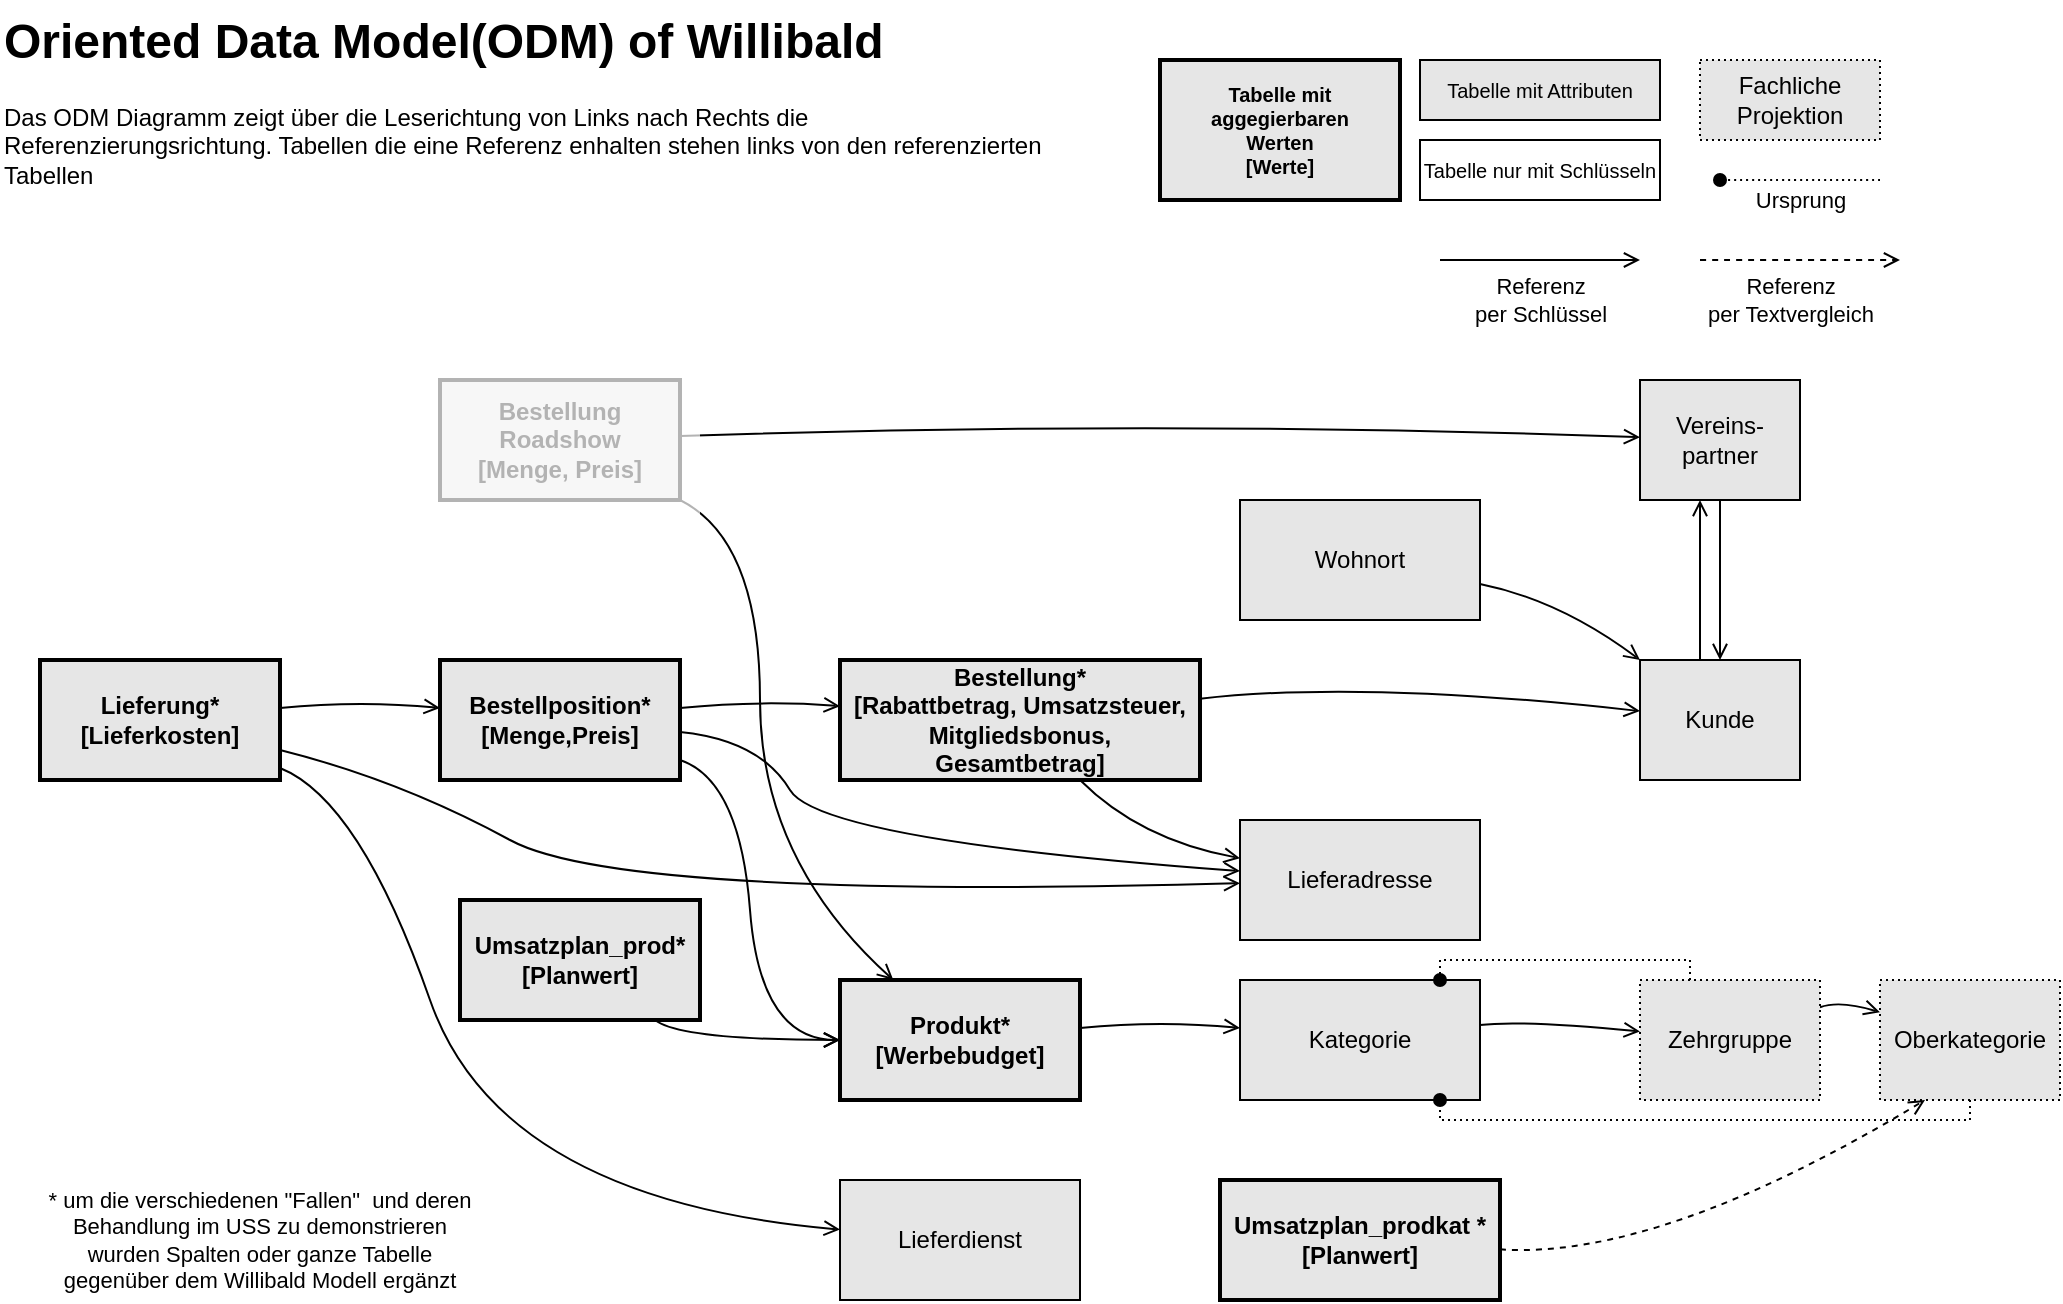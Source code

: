 <mxfile version="25.0.2">
  <diagram name="Seite-1" id="UNef3Qii1UT9GNie3vts">
    <mxGraphModel dx="1372" dy="884" grid="1" gridSize="10" guides="1" tooltips="1" connect="1" arrows="1" fold="1" page="1" pageScale="1" pageWidth="1169" pageHeight="827" math="0" shadow="0">
      <root>
        <mxCell id="0" />
        <mxCell id="1" parent="0" />
        <mxCell id="aQFpdgkCh0J0lMaWyOth-11" style="rounded=0;orthogonalLoop=1;jettySize=auto;html=1;endArrow=open;endFill=0;strokeColor=default;align=center;verticalAlign=middle;fontFamily=Helvetica;fontSize=11;fontColor=default;labelBackgroundColor=default;curved=1;" parent="1" source="aQFpdgkCh0J0lMaWyOth-2" target="aQFpdgkCh0J0lMaWyOth-3" edge="1">
          <mxGeometry relative="1" as="geometry">
            <Array as="points">
              <mxPoint x="400" y="360" />
            </Array>
          </mxGeometry>
        </mxCell>
        <mxCell id="kCippAos352l5dw4Y73j-10" style="shape=connector;rounded=0;orthogonalLoop=1;jettySize=auto;html=1;strokeColor=default;align=center;verticalAlign=middle;fontFamily=Helvetica;fontSize=11;fontColor=default;labelBackgroundColor=default;endArrow=open;endFill=0;curved=1;" parent="1" source="aQFpdgkCh0J0lMaWyOth-2" target="aQFpdgkCh0J0lMaWyOth-7" edge="1">
          <mxGeometry relative="1" as="geometry">
            <Array as="points">
              <mxPoint x="390" y="400" />
              <mxPoint x="400" y="530" />
            </Array>
          </mxGeometry>
        </mxCell>
        <mxCell id="aQFpdgkCh0J0lMaWyOth-2" value="Bestellposition*&lt;div&gt;[Menge,Preis]&lt;/div&gt;" style="rounded=0;whiteSpace=wrap;html=1;shadow=0;glass=0;strokeColor=default;strokeWidth=2;align=center;verticalAlign=middle;fontFamily=Helvetica;fontSize=12;fontColor=default;fontStyle=1;fillColor=#E6E6E6;" parent="1" vertex="1">
          <mxGeometry x="240" y="340" width="120" height="60" as="geometry" />
        </mxCell>
        <mxCell id="kCippAos352l5dw4Y73j-11" style="shape=connector;rounded=0;orthogonalLoop=1;jettySize=auto;html=1;strokeColor=default;align=center;verticalAlign=middle;fontFamily=Helvetica;fontSize=11;fontColor=default;labelBackgroundColor=default;endArrow=open;endFill=0;curved=1;" parent="1" source="aQFpdgkCh0J0lMaWyOth-3" target="aQFpdgkCh0J0lMaWyOth-5" edge="1">
          <mxGeometry relative="1" as="geometry">
            <Array as="points">
              <mxPoint x="590" y="430" />
            </Array>
          </mxGeometry>
        </mxCell>
        <mxCell id="kCippAos352l5dw4Y73j-12" style="shape=connector;rounded=0;orthogonalLoop=1;jettySize=auto;html=1;strokeColor=default;align=center;verticalAlign=middle;fontFamily=Helvetica;fontSize=11;fontColor=default;labelBackgroundColor=default;endArrow=open;endFill=0;curved=1;" parent="1" source="aQFpdgkCh0J0lMaWyOth-3" target="aQFpdgkCh0J0lMaWyOth-6" edge="1">
          <mxGeometry relative="1" as="geometry">
            <Array as="points">
              <mxPoint x="700" y="350" />
            </Array>
          </mxGeometry>
        </mxCell>
        <mxCell id="aQFpdgkCh0J0lMaWyOth-3" value="Bestellung*&lt;div&gt;[Rabattbetrag, Umsatzsteuer,&lt;/div&gt;&lt;div&gt;Mitgliedsbonus,&lt;/div&gt;&lt;div&gt;Gesamtbetrag]&lt;/div&gt;" style="rounded=0;whiteSpace=wrap;html=1;strokeColor=default;align=center;verticalAlign=middle;fontFamily=Helvetica;fontSize=12;fontColor=default;fillColor=#E6E6E6;shadow=0;glass=0;strokeWidth=2;fontStyle=1;" parent="1" vertex="1">
          <mxGeometry x="440" y="340" width="180" height="60" as="geometry" />
        </mxCell>
        <mxCell id="kCippAos352l5dw4Y73j-6" style="rounded=0;orthogonalLoop=1;jettySize=auto;html=1;strokeColor=default;align=center;verticalAlign=middle;fontFamily=Helvetica;fontSize=11;fontColor=default;labelBackgroundColor=default;endArrow=open;endFill=0;curved=1;" parent="1" source="aQFpdgkCh0J0lMaWyOth-4" target="aQFpdgkCh0J0lMaWyOth-2" edge="1">
          <mxGeometry relative="1" as="geometry">
            <Array as="points">
              <mxPoint x="200" y="360" />
            </Array>
          </mxGeometry>
        </mxCell>
        <mxCell id="kCippAos352l5dw4Y73j-9" style="shape=connector;rounded=0;orthogonalLoop=1;jettySize=auto;html=1;strokeColor=default;align=center;verticalAlign=middle;fontFamily=Helvetica;fontSize=11;fontColor=default;labelBackgroundColor=default;endArrow=open;endFill=0;curved=1;" parent="1" source="aQFpdgkCh0J0lMaWyOth-4" target="kCippAos352l5dw4Y73j-7" edge="1">
          <mxGeometry relative="1" as="geometry">
            <Array as="points">
              <mxPoint x="200" y="410" />
              <mxPoint x="270" y="610" />
            </Array>
          </mxGeometry>
        </mxCell>
        <mxCell id="kCippAos352l5dw4Y73j-23" style="shape=connector;rounded=0;orthogonalLoop=1;jettySize=auto;html=1;strokeColor=default;align=center;verticalAlign=middle;fontFamily=Helvetica;fontSize=11;fontColor=default;labelBackgroundColor=default;endArrow=open;endFill=0;curved=1;" parent="1" source="aQFpdgkCh0J0lMaWyOth-4" target="aQFpdgkCh0J0lMaWyOth-5" edge="1">
          <mxGeometry relative="1" as="geometry">
            <Array as="points">
              <mxPoint x="220" y="400" />
              <mxPoint x="330" y="460" />
            </Array>
          </mxGeometry>
        </mxCell>
        <mxCell id="aQFpdgkCh0J0lMaWyOth-4" value="Lieferung*&lt;div&gt;[Lieferkosten]&lt;/div&gt;" style="rounded=0;whiteSpace=wrap;html=1;strokeColor=default;align=center;verticalAlign=middle;fontFamily=Helvetica;fontSize=12;fontColor=default;fillColor=#E6E6E6;shadow=0;glass=0;strokeWidth=2;fontStyle=1;" parent="1" vertex="1">
          <mxGeometry x="40" y="340" width="120" height="60" as="geometry" />
        </mxCell>
        <mxCell id="aQFpdgkCh0J0lMaWyOth-5" value="Lieferadresse" style="rounded=0;whiteSpace=wrap;html=1;strokeColor=default;align=center;verticalAlign=middle;fontFamily=Helvetica;fontSize=12;fontColor=default;fillColor=#E6E6E6;" parent="1" vertex="1">
          <mxGeometry x="640" y="420" width="120" height="60" as="geometry" />
        </mxCell>
        <mxCell id="kCippAos352l5dw4Y73j-14" style="edgeStyle=elbowEdgeStyle;shape=connector;rounded=0;orthogonalLoop=1;jettySize=auto;html=1;strokeColor=default;align=center;verticalAlign=middle;fontFamily=Helvetica;fontSize=11;fontColor=default;labelBackgroundColor=default;endArrow=open;endFill=0;curved=1;" parent="1" source="aQFpdgkCh0J0lMaWyOth-6" target="aQFpdgkCh0J0lMaWyOth-9" edge="1">
          <mxGeometry relative="1" as="geometry">
            <mxPoint x="1050" y="280" as="sourcePoint" />
            <mxPoint x="1050" y="210" as="targetPoint" />
            <Array as="points">
              <mxPoint x="870" y="270" />
            </Array>
          </mxGeometry>
        </mxCell>
        <mxCell id="aQFpdgkCh0J0lMaWyOth-6" value="Kunde" style="rounded=0;whiteSpace=wrap;html=1;strokeColor=default;align=center;verticalAlign=middle;fontFamily=Helvetica;fontSize=12;fontColor=default;fillColor=#E6E6E6;" parent="1" vertex="1">
          <mxGeometry x="840" y="340" width="80" height="60" as="geometry" />
        </mxCell>
        <mxCell id="kCippAos352l5dw4Y73j-15" style="shape=connector;rounded=0;orthogonalLoop=1;jettySize=auto;html=1;strokeColor=default;align=center;verticalAlign=middle;fontFamily=Helvetica;fontSize=11;fontColor=default;labelBackgroundColor=default;endArrow=open;endFill=0;curved=1;" parent="1" source="aQFpdgkCh0J0lMaWyOth-7" target="aQFpdgkCh0J0lMaWyOth-10" edge="1">
          <mxGeometry relative="1" as="geometry">
            <Array as="points">
              <mxPoint x="600" y="520" />
            </Array>
          </mxGeometry>
        </mxCell>
        <mxCell id="aQFpdgkCh0J0lMaWyOth-7" value="Produkt*&lt;div&gt;[Werbebudget]&lt;/div&gt;" style="rounded=0;whiteSpace=wrap;html=1;verticalAlign=middle;strokeColor=default;align=center;fontFamily=Helvetica;fontSize=12;fontColor=default;fillColor=#E6E6E6;shadow=0;glass=0;strokeWidth=2;fontStyle=1;" parent="1" vertex="1">
          <mxGeometry x="440" y="500" width="120" height="60" as="geometry" />
        </mxCell>
        <mxCell id="kCippAos352l5dw4Y73j-13" style="edgeStyle=elbowEdgeStyle;shape=connector;rounded=0;orthogonalLoop=1;jettySize=auto;html=1;strokeColor=default;align=center;verticalAlign=middle;fontFamily=Helvetica;fontSize=11;fontColor=default;labelBackgroundColor=default;endArrow=open;endFill=0;curved=1;" parent="1" source="aQFpdgkCh0J0lMaWyOth-9" target="aQFpdgkCh0J0lMaWyOth-6" edge="1">
          <mxGeometry relative="1" as="geometry">
            <Array as="points">
              <mxPoint x="900" y="240" />
            </Array>
          </mxGeometry>
        </mxCell>
        <mxCell id="aQFpdgkCh0J0lMaWyOth-9" value="Vereins-partner" style="rounded=0;whiteSpace=wrap;html=1;strokeColor=default;align=center;verticalAlign=middle;fontFamily=Helvetica;fontSize=12;fontColor=default;fillColor=#E6E6E6;" parent="1" vertex="1">
          <mxGeometry x="840" y="200" width="80" height="60" as="geometry" />
        </mxCell>
        <mxCell id="kCippAos352l5dw4Y73j-16" style="shape=connector;rounded=0;orthogonalLoop=1;jettySize=auto;html=1;strokeColor=default;align=center;verticalAlign=middle;fontFamily=Helvetica;fontSize=11;fontColor=default;labelBackgroundColor=default;endArrow=open;endFill=0;curved=1;" parent="1" source="aQFpdgkCh0J0lMaWyOth-10" target="kCippAos352l5dw4Y73j-3" edge="1">
          <mxGeometry relative="1" as="geometry">
            <Array as="points">
              <mxPoint x="780" y="520" />
            </Array>
          </mxGeometry>
        </mxCell>
        <mxCell id="aQFpdgkCh0J0lMaWyOth-10" value="Kategorie" style="rounded=0;whiteSpace=wrap;html=1;strokeColor=default;align=center;verticalAlign=middle;fontFamily=Helvetica;fontSize=12;fontColor=default;fillColor=#E6E6E6;" parent="1" vertex="1">
          <mxGeometry x="640" y="500" width="120" height="60" as="geometry" />
        </mxCell>
        <mxCell id="kCippAos352l5dw4Y73j-1" value="&lt;h1 style=&quot;margin-top: 0px;&quot;&gt;Oriented Data Model(ODM) of Willibald&lt;/h1&gt;&lt;p&gt;Das ODM Diagramm zeigt über die Leserichtung von Links nach Rechts die Referenzierungsrichtung. Tabellen die eine Referenz enhalten stehen links von den referenzierten Tabellen&lt;/p&gt;" style="text;html=1;whiteSpace=wrap;overflow=hidden;rounded=0;" parent="1" vertex="1">
          <mxGeometry x="20" y="10" width="530" height="120" as="geometry" />
        </mxCell>
        <mxCell id="VWkhp-9mhXPBxh--5XJu-6" value="" style="edgeStyle=none;shape=connector;curved=1;rounded=0;orthogonalLoop=1;jettySize=auto;html=1;strokeColor=default;align=center;verticalAlign=middle;fontFamily=Helvetica;fontSize=11;fontColor=default;labelBackgroundColor=default;endArrow=open;endFill=0;" parent="1" source="kCippAos352l5dw4Y73j-3" target="VWkhp-9mhXPBxh--5XJu-5" edge="1">
          <mxGeometry relative="1" as="geometry">
            <Array as="points">
              <mxPoint x="940" y="510" />
            </Array>
          </mxGeometry>
        </mxCell>
        <mxCell id="VWkhp-9mhXPBxh--5XJu-8" style="edgeStyle=orthogonalEdgeStyle;shape=connector;rounded=0;orthogonalLoop=1;jettySize=auto;html=1;strokeColor=default;align=center;verticalAlign=middle;fontFamily=Helvetica;fontSize=11;fontColor=default;labelBackgroundColor=default;endArrow=oval;endFill=1;dashed=1;dashPattern=1 2;" parent="1" source="kCippAos352l5dw4Y73j-3" target="aQFpdgkCh0J0lMaWyOth-10" edge="1">
          <mxGeometry relative="1" as="geometry">
            <Array as="points">
              <mxPoint x="865" y="490" />
              <mxPoint x="740" y="490" />
            </Array>
          </mxGeometry>
        </mxCell>
        <mxCell id="kCippAos352l5dw4Y73j-3" value="Zehrgruppe" style="rounded=0;whiteSpace=wrap;html=1;dashed=1;strokeColor=default;align=center;verticalAlign=middle;fontFamily=Helvetica;fontSize=12;fontColor=default;fillColor=#E6E6E6;dashPattern=1 2;" parent="1" vertex="1">
          <mxGeometry x="840" y="500" width="90" height="60" as="geometry" />
        </mxCell>
        <mxCell id="kCippAos352l5dw4Y73j-4" style="rounded=0;orthogonalLoop=1;jettySize=auto;html=1;endArrow=open;endFill=0;curved=1;" parent="1" source="aQFpdgkCh0J0lMaWyOth-2" target="aQFpdgkCh0J0lMaWyOth-5" edge="1">
          <mxGeometry relative="1" as="geometry">
            <mxPoint x="230" y="375" as="sourcePoint" />
            <mxPoint x="300" y="375" as="targetPoint" />
            <Array as="points">
              <mxPoint x="400" y="380" />
              <mxPoint x="430" y="430" />
            </Array>
          </mxGeometry>
        </mxCell>
        <mxCell id="kCippAos352l5dw4Y73j-7" value="Lieferdienst" style="rounded=0;whiteSpace=wrap;html=1;strokeColor=default;align=center;verticalAlign=middle;fontFamily=Helvetica;fontSize=12;fontColor=default;fillColor=#E6E6E6;" parent="1" vertex="1">
          <mxGeometry x="440" y="600" width="120" height="60" as="geometry" />
        </mxCell>
        <mxCell id="kCippAos352l5dw4Y73j-18" style="shape=connector;rounded=0;orthogonalLoop=1;jettySize=auto;html=1;strokeColor=default;align=center;verticalAlign=middle;fontFamily=Helvetica;fontSize=11;fontColor=default;labelBackgroundColor=default;endArrow=open;endFill=0;curved=1;" parent="1" source="kCippAos352l5dw4Y73j-17" target="aQFpdgkCh0J0lMaWyOth-7" edge="1">
          <mxGeometry relative="1" as="geometry">
            <Array as="points">
              <mxPoint x="400" y="280" />
              <mxPoint x="400" y="440" />
            </Array>
          </mxGeometry>
        </mxCell>
        <mxCell id="kCippAos352l5dw4Y73j-19" style="shape=connector;rounded=0;orthogonalLoop=1;jettySize=auto;html=1;strokeColor=default;align=center;verticalAlign=middle;fontFamily=Helvetica;fontSize=11;fontColor=default;labelBackgroundColor=default;endArrow=open;endFill=0;curved=1;" parent="1" source="kCippAos352l5dw4Y73j-17" target="aQFpdgkCh0J0lMaWyOth-9" edge="1">
          <mxGeometry relative="1" as="geometry">
            <Array as="points">
              <mxPoint x="600" y="220" />
            </Array>
          </mxGeometry>
        </mxCell>
        <mxCell id="kCippAos352l5dw4Y73j-17" value="Bestellung&lt;div&gt;Roadshow&lt;/div&gt;&lt;div&gt;[Menge, Preis]&lt;/div&gt;" style="rounded=0;whiteSpace=wrap;html=1;shadow=0;glass=0;strokeColor=default;strokeWidth=2;align=center;verticalAlign=middle;fontFamily=Helvetica;fontSize=12;fontColor=default;fontStyle=1;fillColor=#E6E6E6;" parent="1" vertex="1">
          <mxGeometry x="240" y="200" width="120" height="60" as="geometry" />
        </mxCell>
        <mxCell id="kCippAos352l5dw4Y73j-20" value="Tabelle mit&lt;div style=&quot;font-size: 10px;&quot;&gt;aggegierbaren&lt;/div&gt;&lt;div style=&quot;font-size: 10px;&quot;&gt;Werten&lt;/div&gt;&lt;div style=&quot;font-size: 10px;&quot;&gt;[Werte]&lt;/div&gt;" style="rounded=0;whiteSpace=wrap;html=1;strokeColor=default;glass=0;shadow=0;strokeWidth=2;fontStyle=1;fillColor=#E6E6E6;fontSize=10;" parent="1" vertex="1">
          <mxGeometry x="600" y="40" width="120" height="70" as="geometry" />
        </mxCell>
        <mxCell id="kCippAos352l5dw4Y73j-21" value="Tabelle mit Attributen" style="rounded=0;whiteSpace=wrap;html=1;fillColor=#E6E6E6;fontSize=10;" parent="1" vertex="1">
          <mxGeometry x="730" y="40" width="120" height="30" as="geometry" />
        </mxCell>
        <mxCell id="kCippAos352l5dw4Y73j-22" value="Tabelle nur mit Schlüsseln" style="rounded=0;whiteSpace=wrap;html=1;fontSize=10;" parent="1" vertex="1">
          <mxGeometry x="730" y="80" width="120" height="30" as="geometry" />
        </mxCell>
        <mxCell id="kCippAos352l5dw4Y73j-26" value="* um die verschiedenen &quot;Fallen&quot;&amp;nbsp; und deren Behandlung im USS zu demonstrieren wurden Spalten oder ganze Tabelle gegenüber dem Willibald Modell ergänzt" style="text;html=1;align=center;verticalAlign=middle;whiteSpace=wrap;rounded=0;fontFamily=Helvetica;fontSize=11;fontColor=default;labelBackgroundColor=default;" parent="1" vertex="1">
          <mxGeometry x="40" y="600" width="220" height="60" as="geometry" />
        </mxCell>
        <mxCell id="VWkhp-9mhXPBxh--5XJu-2" style="edgeStyle=none;shape=connector;curved=1;rounded=0;orthogonalLoop=1;jettySize=auto;html=1;strokeColor=default;align=center;verticalAlign=middle;fontFamily=Helvetica;fontSize=11;fontColor=default;labelBackgroundColor=default;endArrow=open;endFill=0;" parent="1" source="VWkhp-9mhXPBxh--5XJu-1" target="aQFpdgkCh0J0lMaWyOth-7" edge="1">
          <mxGeometry relative="1" as="geometry">
            <Array as="points">
              <mxPoint x="360" y="530" />
            </Array>
          </mxGeometry>
        </mxCell>
        <mxCell id="VWkhp-9mhXPBxh--5XJu-1" value="Umsatzplan_prod*&lt;div&gt;[Planwert]&lt;/div&gt;" style="rounded=0;whiteSpace=wrap;html=1;verticalAlign=middle;strokeColor=default;align=center;fontFamily=Helvetica;fontSize=12;fontColor=default;fillColor=#E6E6E6;shadow=0;glass=0;strokeWidth=2;fontStyle=1;" parent="1" vertex="1">
          <mxGeometry x="250" y="460" width="120" height="60" as="geometry" />
        </mxCell>
        <mxCell id="VWkhp-9mhXPBxh--5XJu-3" value="Umsatzplan_prodkat *&lt;div&gt;[Planwert]&lt;/div&gt;" style="rounded=0;whiteSpace=wrap;html=1;verticalAlign=middle;strokeColor=default;align=center;fontFamily=Helvetica;fontSize=12;fontColor=default;fillColor=#E6E6E6;shadow=0;glass=0;strokeWidth=2;fontStyle=1;" parent="1" vertex="1">
          <mxGeometry x="630" y="600" width="140" height="60" as="geometry" />
        </mxCell>
        <mxCell id="VWkhp-9mhXPBxh--5XJu-4" style="shape=connector;rounded=0;orthogonalLoop=1;jettySize=auto;html=1;strokeColor=default;align=center;verticalAlign=middle;fontFamily=Helvetica;fontSize=11;fontColor=default;labelBackgroundColor=default;endArrow=open;endFill=0;curved=1;entryX=0.25;entryY=1;entryDx=0;entryDy=0;dashed=1;" parent="1" source="VWkhp-9mhXPBxh--5XJu-3" target="VWkhp-9mhXPBxh--5XJu-5" edge="1">
          <mxGeometry relative="1" as="geometry">
            <Array as="points">
              <mxPoint x="850" y="640" />
            </Array>
            <mxPoint x="770" y="533" as="sourcePoint" />
            <mxPoint x="810" y="533" as="targetPoint" />
          </mxGeometry>
        </mxCell>
        <mxCell id="VWkhp-9mhXPBxh--5XJu-9" style="edgeStyle=orthogonalEdgeStyle;shape=connector;rounded=0;orthogonalLoop=1;jettySize=auto;html=1;dashed=1;dashPattern=1 2;strokeColor=default;align=center;verticalAlign=middle;fontFamily=Helvetica;fontSize=11;fontColor=default;labelBackgroundColor=default;endArrow=oval;endFill=1;" parent="1" source="VWkhp-9mhXPBxh--5XJu-5" target="aQFpdgkCh0J0lMaWyOth-10" edge="1">
          <mxGeometry relative="1" as="geometry">
            <Array as="points">
              <mxPoint x="740" y="570" />
            </Array>
          </mxGeometry>
        </mxCell>
        <mxCell id="VWkhp-9mhXPBxh--5XJu-5" value="Oberkategorie" style="whiteSpace=wrap;html=1;fillColor=#E6E6E6;rounded=0;dashed=1;dashPattern=1 2;" parent="1" vertex="1">
          <mxGeometry x="960" y="500" width="90" height="60" as="geometry" />
        </mxCell>
        <mxCell id="VWkhp-9mhXPBxh--5XJu-7" value="Fachliche&lt;div&gt;Projektion&lt;/div&gt;" style="rounded=0;whiteSpace=wrap;html=1;dashed=1;strokeColor=default;align=center;verticalAlign=middle;fontFamily=Helvetica;fontSize=12;fontColor=default;fillColor=#E6E6E6;dashPattern=1 2;" parent="1" vertex="1">
          <mxGeometry x="870" y="40" width="90" height="40" as="geometry" />
        </mxCell>
        <mxCell id="VWkhp-9mhXPBxh--5XJu-10" value="Ursprung" style="edgeStyle=none;shape=connector;curved=1;rounded=0;orthogonalLoop=1;jettySize=auto;html=1;dashed=1;dashPattern=1 2;strokeColor=default;align=center;verticalAlign=middle;fontFamily=Helvetica;fontSize=11;fontColor=default;labelBackgroundColor=default;endArrow=oval;endFill=1;" parent="1" edge="1">
          <mxGeometry y="10" relative="1" as="geometry">
            <mxPoint x="960" y="100" as="sourcePoint" />
            <mxPoint x="880" y="100" as="targetPoint" />
            <mxPoint as="offset" />
          </mxGeometry>
        </mxCell>
        <mxCell id="VWkhp-9mhXPBxh--5XJu-11" style="shape=connector;rounded=0;orthogonalLoop=1;jettySize=auto;html=1;strokeColor=default;align=center;verticalAlign=middle;fontFamily=Helvetica;fontSize=11;fontColor=default;labelBackgroundColor=default;endArrow=open;endFill=0;curved=1;dashed=1;" parent="1" edge="1">
          <mxGeometry relative="1" as="geometry">
            <Array as="points">
              <mxPoint x="930" y="140" />
            </Array>
            <mxPoint x="870" y="140" as="sourcePoint" />
            <mxPoint x="970" y="140" as="targetPoint" />
          </mxGeometry>
        </mxCell>
        <mxCell id="VWkhp-9mhXPBxh--5XJu-12" value="Referenz&lt;div&gt;per Textvergleich&lt;/div&gt;" style="edgeLabel;html=1;align=center;verticalAlign=middle;resizable=0;points=[];fontFamily=Helvetica;fontSize=11;fontColor=default;labelBackgroundColor=default;" parent="VWkhp-9mhXPBxh--5XJu-11" vertex="1" connectable="0">
          <mxGeometry x="-0.365" relative="1" as="geometry">
            <mxPoint x="13" y="20" as="offset" />
          </mxGeometry>
        </mxCell>
        <mxCell id="VWkhp-9mhXPBxh--5XJu-13" style="shape=connector;rounded=0;orthogonalLoop=1;jettySize=auto;html=1;strokeColor=default;align=center;verticalAlign=middle;fontFamily=Helvetica;fontSize=11;fontColor=default;labelBackgroundColor=default;endArrow=open;endFill=0;curved=1;" parent="1" edge="1">
          <mxGeometry relative="1" as="geometry">
            <Array as="points">
              <mxPoint x="800" y="140" />
            </Array>
            <mxPoint x="740" y="140" as="sourcePoint" />
            <mxPoint x="840" y="140" as="targetPoint" />
          </mxGeometry>
        </mxCell>
        <mxCell id="VWkhp-9mhXPBxh--5XJu-14" value="Referenz&lt;div&gt;per Schlüssel&lt;/div&gt;" style="edgeLabel;html=1;align=center;verticalAlign=middle;resizable=0;points=[];fontFamily=Helvetica;fontSize=11;fontColor=default;labelBackgroundColor=default;" parent="VWkhp-9mhXPBxh--5XJu-13" vertex="1" connectable="0">
          <mxGeometry x="-0.365" relative="1" as="geometry">
            <mxPoint x="18" y="20" as="offset" />
          </mxGeometry>
        </mxCell>
        <mxCell id="ZqQWEdDKXTKqN2O3Py4e-1" value="" style="rounded=0;whiteSpace=wrap;html=1;opacity=70;strokeColor=none;" parent="1" vertex="1">
          <mxGeometry x="230" y="190" width="140" height="80" as="geometry" />
        </mxCell>
        <mxCell id="hvn_NoKTiON2fHTn2ww5-2" style="edgeStyle=none;shape=connector;curved=1;rounded=0;orthogonalLoop=1;jettySize=auto;html=1;strokeColor=default;align=center;verticalAlign=middle;fontFamily=Helvetica;fontSize=11;fontColor=default;labelBackgroundColor=default;endArrow=open;endFill=0;" edge="1" parent="1" source="hvn_NoKTiON2fHTn2ww5-1" target="aQFpdgkCh0J0lMaWyOth-6">
          <mxGeometry relative="1" as="geometry">
            <Array as="points">
              <mxPoint x="800" y="310" />
            </Array>
          </mxGeometry>
        </mxCell>
        <mxCell id="hvn_NoKTiON2fHTn2ww5-1" value="Wohnort" style="rounded=0;whiteSpace=wrap;html=1;strokeColor=default;align=center;verticalAlign=middle;fontFamily=Helvetica;fontSize=12;fontColor=default;fillColor=#E6E6E6;" vertex="1" parent="1">
          <mxGeometry x="640" y="260" width="120" height="60" as="geometry" />
        </mxCell>
      </root>
    </mxGraphModel>
  </diagram>
</mxfile>
